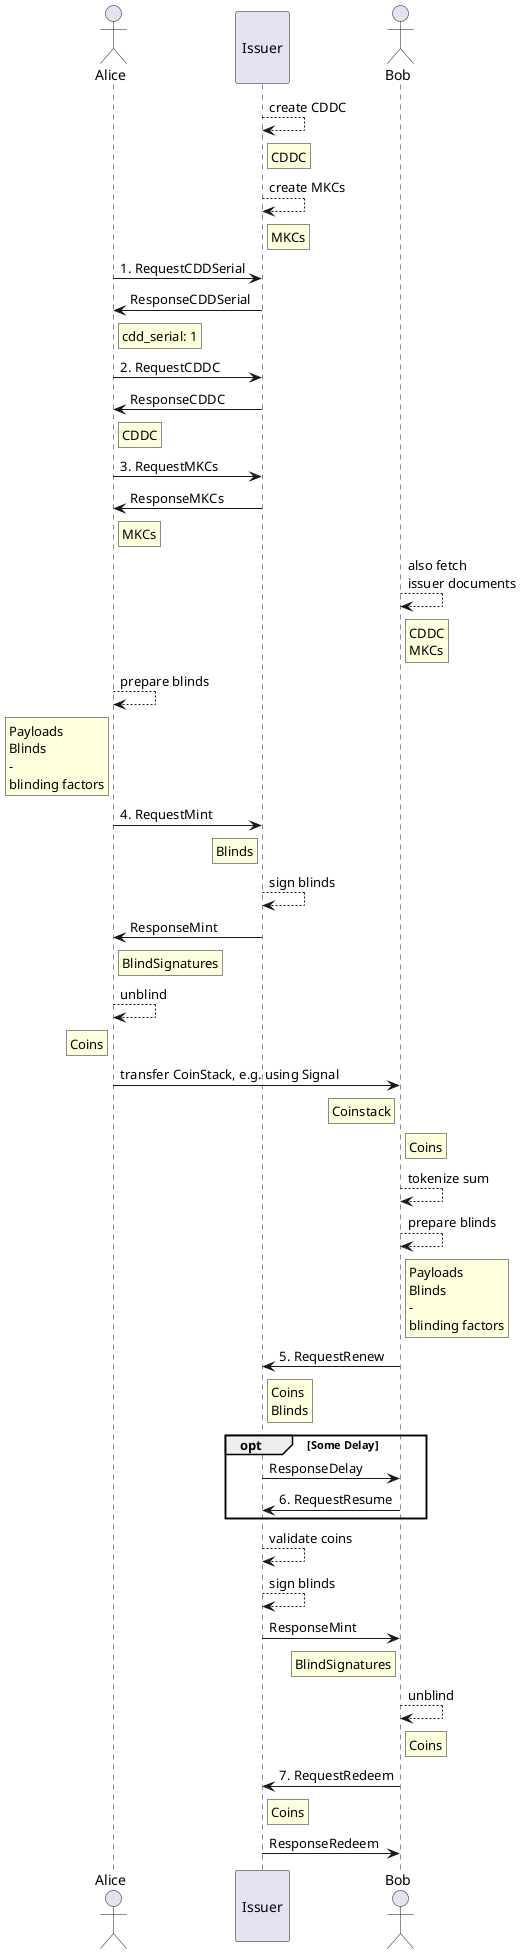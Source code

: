@startuml


actor Alice as alice
participant "\nIssuer\n" as  issuer
actor Bob as bob

issuer --> issuer: create CDDC
rnote right of issuer: CDDC
issuer --> issuer: create MKCs
rnote right of issuer: MKCs


alice->issuer: 1. RequestCDDSerial
issuer->alice: ResponseCDDSerial
rnote right of alice: cdd_serial: 1

alice->issuer: 2. RequestCDDC
issuer->alice:  ResponseCDDC
rnote right of alice: CDDC

alice->issuer: 3. RequestMKCs
issuer->alice: ResponseMKCs
rnote right of alice: MKCs

bob-->bob: also fetch\nissuer documents
rnote right of bob: CDDC\nMKCs

alice --> alice: prepare blinds
rnote left of alice: Payloads\nBlinds\n-\nblinding factors

alice -> issuer: 4. RequestMint
rnote left of issuer: Blinds

issuer --> issuer: sign blinds

issuer -> alice: ResponseMint
rnote right of alice: BlindSignatures

alice --> alice: unblind
rnote left of alice: Coins

alice -> bob: transfer CoinStack, e.g. using Signal
rnote left of bob: Coinstack
rnote right of bob: Coins

bob --> bob: tokenize sum

bob --> bob: prepare blinds
rnote right of bob: Payloads\nBlinds\n-\nblinding factors

bob -> issuer: 5. RequestRenew
rnote right of issuer: Coins\nBlinds

opt Some Delay
    issuer -> bob: ResponseDelay
    bob -> issuer: 6. RequestResume
end

issuer-->issuer: validate coins
issuer --> issuer: sign blinds
issuer -> bob: ResponseMint
rnote left of bob: BlindSignatures

bob --> bob: unblind
rnote right of bob: Coins

bob -> issuer: 7. RequestRedeem
rnote right of issuer: Coins
issuer->bob: ResponseRedeem




@enduml